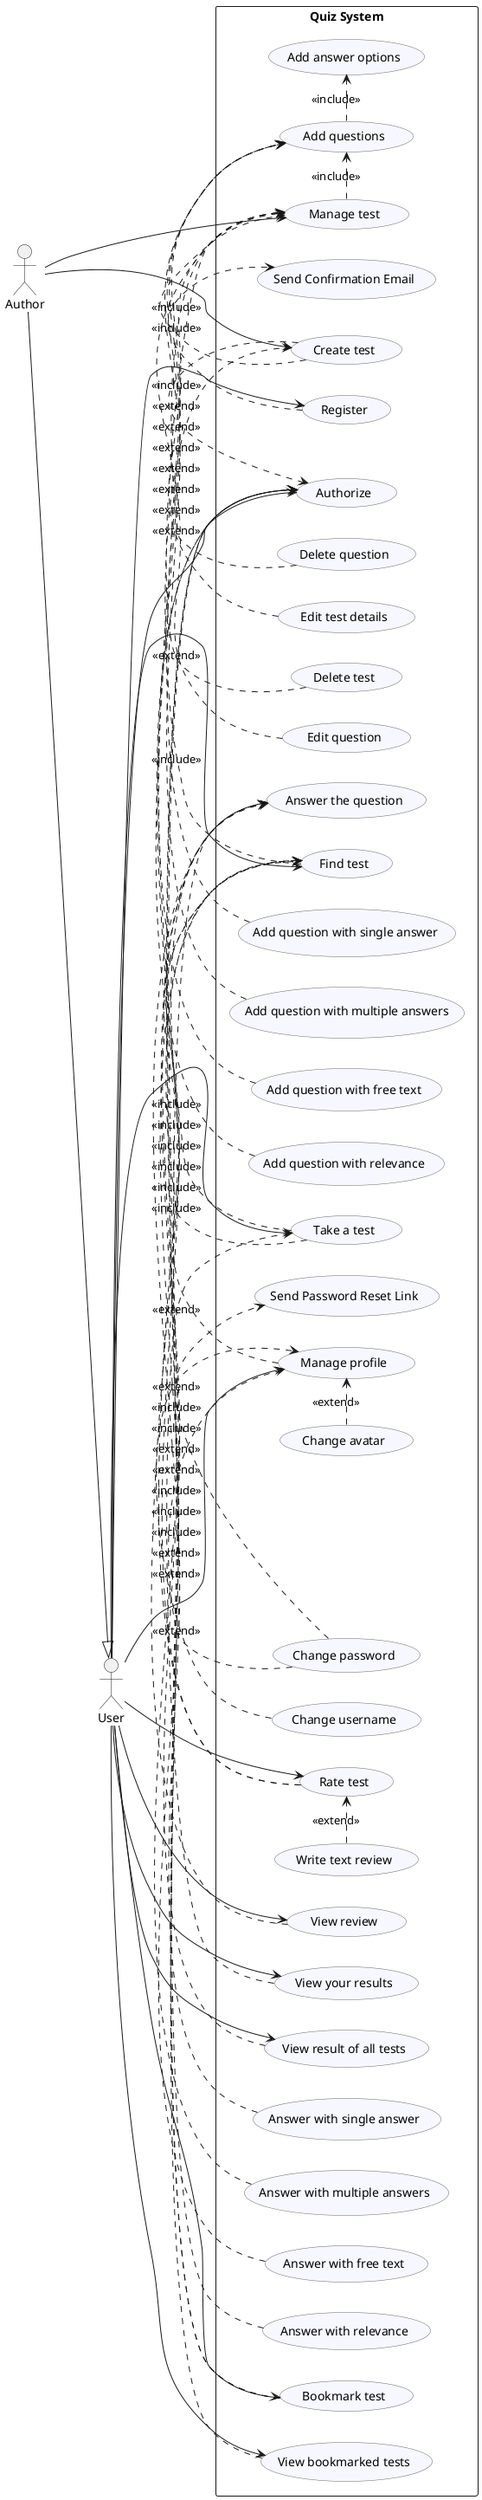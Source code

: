 @startuml
left to right direction
skinparam packageStyle rectangle
skinparam usecase {
  BorderColor #666
  BackgroundColor #F7F7FF
}


actor User
actor Author


Author --|> User

rectangle "Quiz System" as System {
  usecase (Register) as UC_Register
  usecase (Authorize) as UC_Login
  usecase (Manage profile) as UC_Profile
  usecase (Change avatar) as UC_ChangeAvatar
  usecase (Change username) as UC_ChangeUsername
  usecase (Change password) as UC_ChangePassword
  usecase (Send Confirmation Email) as UC_SendConfirm
  usecase (Send Password Reset Link) as UC_SendReset


  usecase (Create test) as UC_CreateTest
  usecase (Manage test) as UC_ManageTest
  usecase (Add questions) as UC_AddQuestions
  usecase (Add question with single answer) as UC_QuestSingle
  usecase (Add question with multiple answers) as UC_QuestMultiple
  usecase (Add question with free text) as UC_QuestFree
  usecase (Add question with relevance) as UC_QuestRel
  usecase (Add answer options) as UC_AddOptions
  usecase (Edit question) as UC_EditQuestion
  usecase (Delete question) as UC_DeleteQuestion
  usecase (Edit test details) as UC_EditTestDetails
  usecase (Delete test) as UC_DeleteTest
  usecase (Find test) as UC_FindTest



  usecase (Take a test) as UC_TakeTest
  usecase (Answer the question) as UC_Answer
  usecase (Answer with single answer) as UC_AnsSingle
  usecase (Answer with multiple answers) as UC_AnsMulti
  usecase (Answer with free text) as UC_AnsFree
  usecase (Answer with relevance) as UC_AnsRel
  usecase (View your results) as UC_ViewMyResults
  usecase (View result of all tests) as UC_ViewAllResults


  usecase (Rate test) as UC_RateTest
  usecase (Write text review) as UC_WriteReview
  usecase (View review) as UC_ViewReview
  usecase (Bookmark test) as UC_Bookmark
  usecase (View bookmarked tests) as UC_ViewBookmarks
}


User --> UC_Register
User --> UC_Login
User --> UC_Profile
User --> UC_FindTest
User --> UC_TakeTest
User --> UC_ViewMyResults
User --> UC_RateTest
User --> UC_ViewReview
User --> UC_Bookmark
User --> UC_ViewBookmarks
User --> UC_ViewAllResults

Author --> UC_CreateTest
Author --> UC_ManageTest


UC_Register .> UC_SendConfirm : <<include>>
UC_ChangePassword .> UC_SendReset : <<include>>

UC_TakeTest .> UC_FindTest : <<include>>
UC_FindTest .> UC_CreateTest : <<include>>
UC_CreateTest .> UC_Login : <<include>>
UC_CreateTest .> UC_ManageTest : <<include>>
UC_ManageTest .> UC_AddQuestions : <<include>>
UC_EditTestDetails .> UC_ManageTest : <<extend>>
UC_DeleteTest .> UC_ManageTest : <<extend>>
UC_EditQuestion .> UC_ManageTest : <<extend>>
UC_DeleteQuestion .> UC_ManageTest : <<extend>>
UC_QuestSingle .> UC_AddQuestions : <<extend>>
UC_QuestMultiple .> UC_AddQuestions : <<extend>>
UC_QuestFree .> UC_AddQuestions : <<extend>>
UC_QuestRel .> UC_AddQuestions : <<extend>>
UC_AddQuestions .> UC_AddOptions : <<include>>
UC_Profile .> UC_Login : <<include>>
UC_ChangeAvatar .> UC_Profile: <<extend>>
UC_ChangeUsername .> UC_Profile: <<extend>>
UC_ChangePassword .> UC_Profile: <<extend>>
UC_WriteReview .> UC_RateTest: <<extend>>
UC_RateTest .> UC_FindTest: <<include>>
UC_RateTest .> UC_Login: <<include>>
UC_ViewReview .> UC_FindTest: <<include>>
UC_ViewMyResults .> UC_TakeTest: <<extend>>
UC_ViewAllResults .> UC_Login: <<include>>
UC_TakeTest .> UC_Answer : <<include>>
UC_AnsSingle .> UC_Answer : <<extend>>
UC_AnsMulti .> UC_Answer : <<extend>>
UC_AnsFree .> UC_Answer : <<extend>>
UC_AnsRel .> UC_Answer : <<extend>>
UC_Bookmark .> UC_FindTest : <<include>>
UC_Bookmark .> UC_Login : <<include>>
UC_ViewBookmarks .> UC_Login : <<include>>


@enduml
